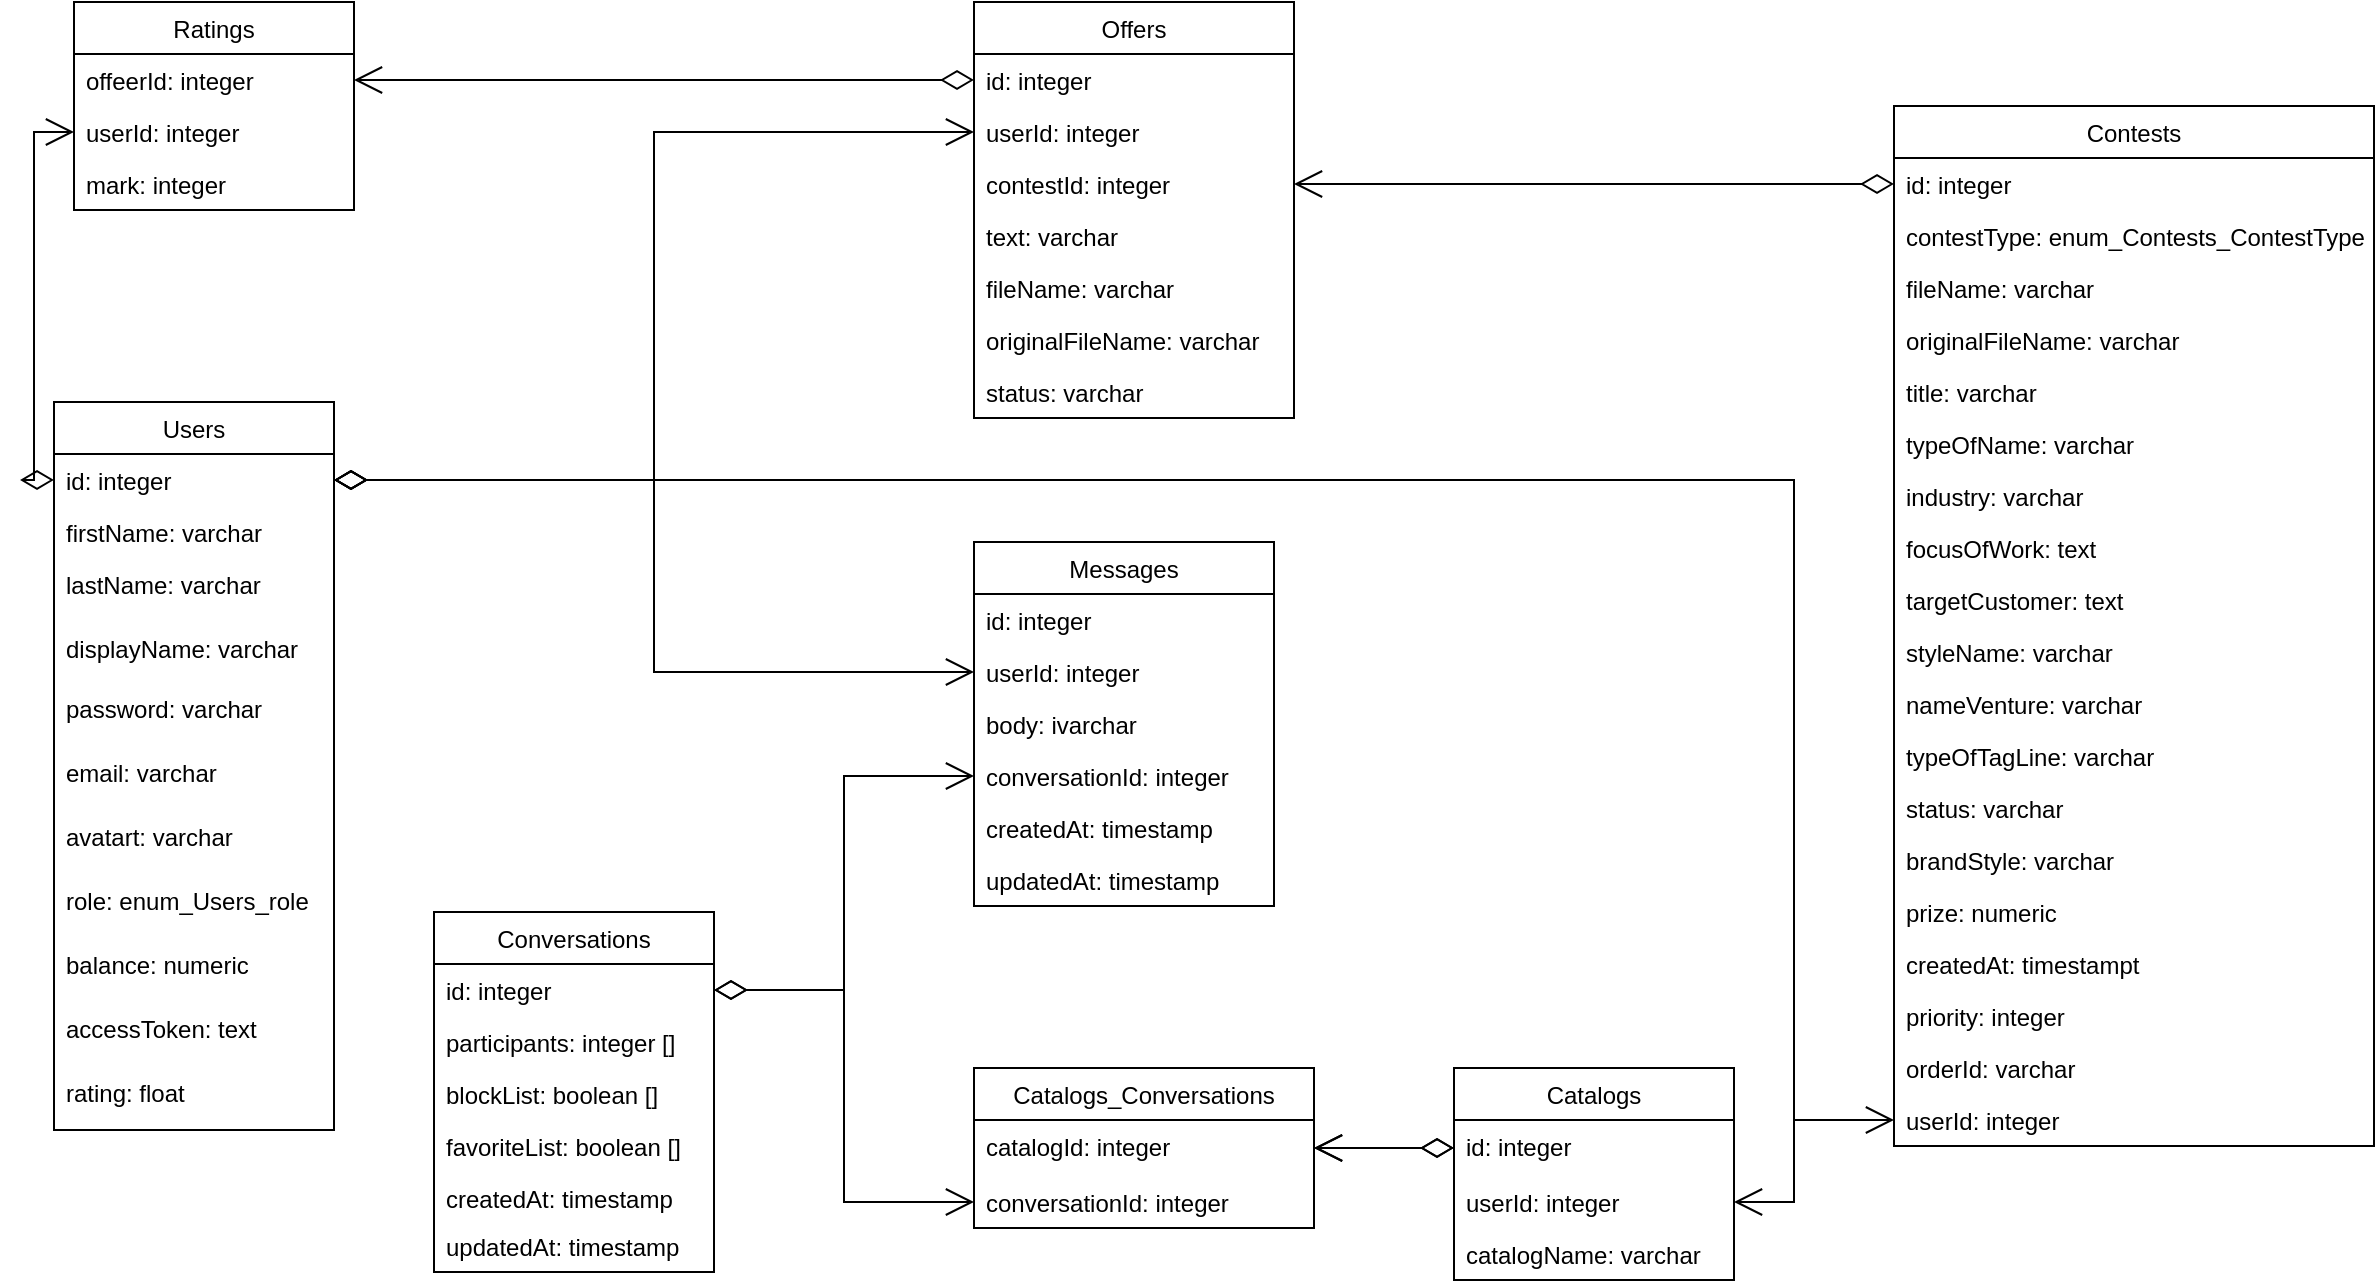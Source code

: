 <mxfile version="15.5.0" type="device"><diagram id="WDV9yrQDfXDkchj3plU-" name="Page-1"><mxGraphModel dx="1165" dy="557" grid="1" gridSize="10" guides="1" tooltips="1" connect="1" arrows="1" fold="1" page="1" pageScale="1" pageWidth="827" pageHeight="1169" math="0" shadow="0"><root><mxCell id="0"/><mxCell id="1" parent="0"/><mxCell id="TUHTA5lcSLK-DvAYN4yp-1" value="Users" style="swimlane;fontStyle=0;childLayout=stackLayout;horizontal=1;startSize=26;fillColor=none;horizontalStack=0;resizeParent=1;resizeParentMax=0;resizeLast=0;collapsible=1;marginBottom=0;" parent="1" vertex="1"><mxGeometry x="40" y="240" width="140" height="364" as="geometry"/></mxCell><mxCell id="TUHTA5lcSLK-DvAYN4yp-2" value="id: integer" style="text;strokeColor=none;fillColor=none;align=left;verticalAlign=top;spacingLeft=4;spacingRight=4;overflow=hidden;rotatable=0;points=[[0,0.5],[1,0.5]];portConstraint=eastwest;" parent="TUHTA5lcSLK-DvAYN4yp-1" vertex="1"><mxGeometry y="26" width="140" height="26" as="geometry"/></mxCell><mxCell id="TUHTA5lcSLK-DvAYN4yp-3" value="firstName: varchar" style="text;strokeColor=none;fillColor=none;align=left;verticalAlign=top;spacingLeft=4;spacingRight=4;overflow=hidden;rotatable=0;points=[[0,0.5],[1,0.5]];portConstraint=eastwest;" parent="TUHTA5lcSLK-DvAYN4yp-1" vertex="1"><mxGeometry y="52" width="140" height="26" as="geometry"/></mxCell><mxCell id="TUHTA5lcSLK-DvAYN4yp-4" value="lastName: varchar" style="text;strokeColor=none;fillColor=none;align=left;verticalAlign=top;spacingLeft=4;spacingRight=4;overflow=hidden;rotatable=0;points=[[0,0.5],[1,0.5]];portConstraint=eastwest;" parent="TUHTA5lcSLK-DvAYN4yp-1" vertex="1"><mxGeometry y="78" width="140" height="32" as="geometry"/></mxCell><mxCell id="TUHTA5lcSLK-DvAYN4yp-6" value="displayName: varchar" style="text;strokeColor=none;fillColor=none;align=left;verticalAlign=top;spacingLeft=4;spacingRight=4;overflow=hidden;rotatable=0;points=[[0,0.5],[1,0.5]];portConstraint=eastwest;" parent="TUHTA5lcSLK-DvAYN4yp-1" vertex="1"><mxGeometry y="110" width="140" height="30" as="geometry"/></mxCell><mxCell id="TUHTA5lcSLK-DvAYN4yp-5" value="password: varchar" style="text;strokeColor=none;fillColor=none;align=left;verticalAlign=top;spacingLeft=4;spacingRight=4;overflow=hidden;rotatable=0;points=[[0,0.5],[1,0.5]];portConstraint=eastwest;" parent="TUHTA5lcSLK-DvAYN4yp-1" vertex="1"><mxGeometry y="140" width="140" height="32" as="geometry"/></mxCell><mxCell id="TUHTA5lcSLK-DvAYN4yp-7" value="email: varchar" style="text;strokeColor=none;fillColor=none;align=left;verticalAlign=top;spacingLeft=4;spacingRight=4;overflow=hidden;rotatable=0;points=[[0,0.5],[1,0.5]];portConstraint=eastwest;" parent="TUHTA5lcSLK-DvAYN4yp-1" vertex="1"><mxGeometry y="172" width="140" height="32" as="geometry"/></mxCell><mxCell id="TUHTA5lcSLK-DvAYN4yp-8" value="avatart: varchar" style="text;strokeColor=none;fillColor=none;align=left;verticalAlign=top;spacingLeft=4;spacingRight=4;overflow=hidden;rotatable=0;points=[[0,0.5],[1,0.5]];portConstraint=eastwest;" parent="TUHTA5lcSLK-DvAYN4yp-1" vertex="1"><mxGeometry y="204" width="140" height="32" as="geometry"/></mxCell><mxCell id="TUHTA5lcSLK-DvAYN4yp-9" value="role: enum_Users_role" style="text;strokeColor=none;fillColor=none;align=left;verticalAlign=top;spacingLeft=4;spacingRight=4;overflow=hidden;rotatable=0;points=[[0,0.5],[1,0.5]];portConstraint=eastwest;" parent="TUHTA5lcSLK-DvAYN4yp-1" vertex="1"><mxGeometry y="236" width="140" height="32" as="geometry"/></mxCell><mxCell id="TUHTA5lcSLK-DvAYN4yp-10" value="balance: numeric" style="text;strokeColor=none;fillColor=none;align=left;verticalAlign=top;spacingLeft=4;spacingRight=4;overflow=hidden;rotatable=0;points=[[0,0.5],[1,0.5]];portConstraint=eastwest;" parent="TUHTA5lcSLK-DvAYN4yp-1" vertex="1"><mxGeometry y="268" width="140" height="32" as="geometry"/></mxCell><mxCell id="TUHTA5lcSLK-DvAYN4yp-11" value="accessToken: text" style="text;strokeColor=none;fillColor=none;align=left;verticalAlign=top;spacingLeft=4;spacingRight=4;overflow=hidden;rotatable=0;points=[[0,0.5],[1,0.5]];portConstraint=eastwest;" parent="TUHTA5lcSLK-DvAYN4yp-1" vertex="1"><mxGeometry y="300" width="140" height="32" as="geometry"/></mxCell><mxCell id="TUHTA5lcSLK-DvAYN4yp-12" value="rating: float" style="text;strokeColor=none;fillColor=none;align=left;verticalAlign=top;spacingLeft=4;spacingRight=4;overflow=hidden;rotatable=0;points=[[0,0.5],[1,0.5]];portConstraint=eastwest;" parent="TUHTA5lcSLK-DvAYN4yp-1" vertex="1"><mxGeometry y="332" width="140" height="32" as="geometry"/></mxCell><mxCell id="TUHTA5lcSLK-DvAYN4yp-27" value="Contests" style="swimlane;fontStyle=0;childLayout=stackLayout;horizontal=1;startSize=26;fillColor=none;horizontalStack=0;resizeParent=1;resizeParentMax=0;resizeLast=0;collapsible=1;marginBottom=0;" parent="1" vertex="1"><mxGeometry x="960" y="92" width="240" height="520" as="geometry"/></mxCell><mxCell id="TUHTA5lcSLK-DvAYN4yp-28" value="id: integer" style="text;strokeColor=none;fillColor=none;align=left;verticalAlign=top;spacingLeft=4;spacingRight=4;overflow=hidden;rotatable=0;points=[[0,0.5],[1,0.5]];portConstraint=eastwest;" parent="TUHTA5lcSLK-DvAYN4yp-27" vertex="1"><mxGeometry y="26" width="240" height="26" as="geometry"/></mxCell><mxCell id="TUHTA5lcSLK-DvAYN4yp-29" value="contestType: enum_Contests_ContestType" style="text;strokeColor=none;fillColor=none;align=left;verticalAlign=top;spacingLeft=4;spacingRight=4;overflow=hidden;rotatable=0;points=[[0,0.5],[1,0.5]];portConstraint=eastwest;" parent="TUHTA5lcSLK-DvAYN4yp-27" vertex="1"><mxGeometry y="52" width="240" height="26" as="geometry"/></mxCell><mxCell id="TUHTA5lcSLK-DvAYN4yp-30" value="fileName: varchar" style="text;strokeColor=none;fillColor=none;align=left;verticalAlign=top;spacingLeft=4;spacingRight=4;overflow=hidden;rotatable=0;points=[[0,0.5],[1,0.5]];portConstraint=eastwest;" parent="TUHTA5lcSLK-DvAYN4yp-27" vertex="1"><mxGeometry y="78" width="240" height="26" as="geometry"/></mxCell><mxCell id="TUHTA5lcSLK-DvAYN4yp-31" value="originalFileName: varchar" style="text;strokeColor=none;fillColor=none;align=left;verticalAlign=top;spacingLeft=4;spacingRight=4;overflow=hidden;rotatable=0;points=[[0,0.5],[1,0.5]];portConstraint=eastwest;" parent="TUHTA5lcSLK-DvAYN4yp-27" vertex="1"><mxGeometry y="104" width="240" height="26" as="geometry"/></mxCell><mxCell id="TUHTA5lcSLK-DvAYN4yp-32" value="title: varchar" style="text;strokeColor=none;fillColor=none;align=left;verticalAlign=top;spacingLeft=4;spacingRight=4;overflow=hidden;rotatable=0;points=[[0,0.5],[1,0.5]];portConstraint=eastwest;" parent="TUHTA5lcSLK-DvAYN4yp-27" vertex="1"><mxGeometry y="130" width="240" height="26" as="geometry"/></mxCell><mxCell id="TUHTA5lcSLK-DvAYN4yp-33" value="typeOfName: varchar" style="text;strokeColor=none;fillColor=none;align=left;verticalAlign=top;spacingLeft=4;spacingRight=4;overflow=hidden;rotatable=0;points=[[0,0.5],[1,0.5]];portConstraint=eastwest;" parent="TUHTA5lcSLK-DvAYN4yp-27" vertex="1"><mxGeometry y="156" width="240" height="26" as="geometry"/></mxCell><mxCell id="TUHTA5lcSLK-DvAYN4yp-34" value="industry: varchar" style="text;strokeColor=none;fillColor=none;align=left;verticalAlign=top;spacingLeft=4;spacingRight=4;overflow=hidden;rotatable=0;points=[[0,0.5],[1,0.5]];portConstraint=eastwest;" parent="TUHTA5lcSLK-DvAYN4yp-27" vertex="1"><mxGeometry y="182" width="240" height="26" as="geometry"/></mxCell><mxCell id="TUHTA5lcSLK-DvAYN4yp-35" value="focusOfWork: text" style="text;strokeColor=none;fillColor=none;align=left;verticalAlign=top;spacingLeft=4;spacingRight=4;overflow=hidden;rotatable=0;points=[[0,0.5],[1,0.5]];portConstraint=eastwest;" parent="TUHTA5lcSLK-DvAYN4yp-27" vertex="1"><mxGeometry y="208" width="240" height="26" as="geometry"/></mxCell><mxCell id="TUHTA5lcSLK-DvAYN4yp-36" value="targetCustomer: text" style="text;strokeColor=none;fillColor=none;align=left;verticalAlign=top;spacingLeft=4;spacingRight=4;overflow=hidden;rotatable=0;points=[[0,0.5],[1,0.5]];portConstraint=eastwest;" parent="TUHTA5lcSLK-DvAYN4yp-27" vertex="1"><mxGeometry y="234" width="240" height="26" as="geometry"/></mxCell><mxCell id="TUHTA5lcSLK-DvAYN4yp-37" value="styleName: varchar" style="text;strokeColor=none;fillColor=none;align=left;verticalAlign=top;spacingLeft=4;spacingRight=4;overflow=hidden;rotatable=0;points=[[0,0.5],[1,0.5]];portConstraint=eastwest;" parent="TUHTA5lcSLK-DvAYN4yp-27" vertex="1"><mxGeometry y="260" width="240" height="26" as="geometry"/></mxCell><mxCell id="TUHTA5lcSLK-DvAYN4yp-38" value="nameVenture: varchar" style="text;strokeColor=none;fillColor=none;align=left;verticalAlign=top;spacingLeft=4;spacingRight=4;overflow=hidden;rotatable=0;points=[[0,0.5],[1,0.5]];portConstraint=eastwest;" parent="TUHTA5lcSLK-DvAYN4yp-27" vertex="1"><mxGeometry y="286" width="240" height="26" as="geometry"/></mxCell><mxCell id="TUHTA5lcSLK-DvAYN4yp-39" value="typeOfTagLine: varchar" style="text;strokeColor=none;fillColor=none;align=left;verticalAlign=top;spacingLeft=4;spacingRight=4;overflow=hidden;rotatable=0;points=[[0,0.5],[1,0.5]];portConstraint=eastwest;" parent="TUHTA5lcSLK-DvAYN4yp-27" vertex="1"><mxGeometry y="312" width="240" height="26" as="geometry"/></mxCell><mxCell id="TUHTA5lcSLK-DvAYN4yp-40" value="status: varchar" style="text;strokeColor=none;fillColor=none;align=left;verticalAlign=top;spacingLeft=4;spacingRight=4;overflow=hidden;rotatable=0;points=[[0,0.5],[1,0.5]];portConstraint=eastwest;" parent="TUHTA5lcSLK-DvAYN4yp-27" vertex="1"><mxGeometry y="338" width="240" height="26" as="geometry"/></mxCell><mxCell id="TUHTA5lcSLK-DvAYN4yp-41" value="brandStyle: varchar" style="text;strokeColor=none;fillColor=none;align=left;verticalAlign=top;spacingLeft=4;spacingRight=4;overflow=hidden;rotatable=0;points=[[0,0.5],[1,0.5]];portConstraint=eastwest;" parent="TUHTA5lcSLK-DvAYN4yp-27" vertex="1"><mxGeometry y="364" width="240" height="26" as="geometry"/></mxCell><mxCell id="TUHTA5lcSLK-DvAYN4yp-42" value="prize: numeric" style="text;strokeColor=none;fillColor=none;align=left;verticalAlign=top;spacingLeft=4;spacingRight=4;overflow=hidden;rotatable=0;points=[[0,0.5],[1,0.5]];portConstraint=eastwest;" parent="TUHTA5lcSLK-DvAYN4yp-27" vertex="1"><mxGeometry y="390" width="240" height="26" as="geometry"/></mxCell><mxCell id="TUHTA5lcSLK-DvAYN4yp-43" value="createdAt: timestampt" style="text;strokeColor=none;fillColor=none;align=left;verticalAlign=top;spacingLeft=4;spacingRight=4;overflow=hidden;rotatable=0;points=[[0,0.5],[1,0.5]];portConstraint=eastwest;" parent="TUHTA5lcSLK-DvAYN4yp-27" vertex="1"><mxGeometry y="416" width="240" height="26" as="geometry"/></mxCell><mxCell id="TUHTA5lcSLK-DvAYN4yp-44" value="priority: integer" style="text;strokeColor=none;fillColor=none;align=left;verticalAlign=top;spacingLeft=4;spacingRight=4;overflow=hidden;rotatable=0;points=[[0,0.5],[1,0.5]];portConstraint=eastwest;" parent="TUHTA5lcSLK-DvAYN4yp-27" vertex="1"><mxGeometry y="442" width="240" height="26" as="geometry"/></mxCell><mxCell id="TUHTA5lcSLK-DvAYN4yp-45" value="orderId: varchar" style="text;strokeColor=none;fillColor=none;align=left;verticalAlign=top;spacingLeft=4;spacingRight=4;overflow=hidden;rotatable=0;points=[[0,0.5],[1,0.5]];portConstraint=eastwest;" parent="TUHTA5lcSLK-DvAYN4yp-27" vertex="1"><mxGeometry y="468" width="240" height="26" as="geometry"/></mxCell><mxCell id="TUHTA5lcSLK-DvAYN4yp-46" value="userId: integer" style="text;strokeColor=none;fillColor=none;align=left;verticalAlign=top;spacingLeft=4;spacingRight=4;overflow=hidden;rotatable=0;points=[[0,0.5],[1,0.5]];portConstraint=eastwest;" parent="TUHTA5lcSLK-DvAYN4yp-27" vertex="1"><mxGeometry y="494" width="240" height="26" as="geometry"/></mxCell><mxCell id="TUHTA5lcSLK-DvAYN4yp-51" value="Ratings" style="swimlane;fontStyle=0;childLayout=stackLayout;horizontal=1;startSize=26;fillColor=none;horizontalStack=0;resizeParent=1;resizeParentMax=0;resizeLast=0;collapsible=1;marginBottom=0;" parent="1" vertex="1"><mxGeometry x="50" y="40" width="140" height="104" as="geometry"/></mxCell><mxCell id="TUHTA5lcSLK-DvAYN4yp-52" value="offeerId: integer" style="text;strokeColor=none;fillColor=none;align=left;verticalAlign=top;spacingLeft=4;spacingRight=4;overflow=hidden;rotatable=0;points=[[0,0.5],[1,0.5]];portConstraint=eastwest;" parent="TUHTA5lcSLK-DvAYN4yp-51" vertex="1"><mxGeometry y="26" width="140" height="26" as="geometry"/></mxCell><mxCell id="TUHTA5lcSLK-DvAYN4yp-53" value="userId: integer" style="text;strokeColor=none;fillColor=none;align=left;verticalAlign=top;spacingLeft=4;spacingRight=4;overflow=hidden;rotatable=0;points=[[0,0.5],[1,0.5]];portConstraint=eastwest;" parent="TUHTA5lcSLK-DvAYN4yp-51" vertex="1"><mxGeometry y="52" width="140" height="26" as="geometry"/></mxCell><mxCell id="TUHTA5lcSLK-DvAYN4yp-54" value="mark: integer" style="text;strokeColor=none;fillColor=none;align=left;verticalAlign=top;spacingLeft=4;spacingRight=4;overflow=hidden;rotatable=0;points=[[0,0.5],[1,0.5]];portConstraint=eastwest;" parent="TUHTA5lcSLK-DvAYN4yp-51" vertex="1"><mxGeometry y="78" width="140" height="26" as="geometry"/></mxCell><mxCell id="TUHTA5lcSLK-DvAYN4yp-58" value="" style="endArrow=open;html=1;endSize=12;startArrow=diamondThin;startSize=14;startFill=0;edgeStyle=orthogonalEdgeStyle;rounded=0;exitX=0;exitY=0.5;exitDx=0;exitDy=0;" parent="1" source="TUHTA5lcSLK-DvAYN4yp-2" target="TUHTA5lcSLK-DvAYN4yp-53" edge="1"><mxGeometry relative="1" as="geometry"><mxPoint x="240" y="130" as="sourcePoint"/><mxPoint x="400" y="130" as="targetPoint"/></mxGeometry></mxCell><mxCell id="TUHTA5lcSLK-DvAYN4yp-62" value="Offers" style="swimlane;fontStyle=0;childLayout=stackLayout;horizontal=1;startSize=26;fillColor=none;horizontalStack=0;resizeParent=1;resizeParentMax=0;resizeLast=0;collapsible=1;marginBottom=0;" parent="1" vertex="1"><mxGeometry x="500" y="40" width="160" height="208" as="geometry"/></mxCell><mxCell id="TUHTA5lcSLK-DvAYN4yp-63" value="id: integer" style="text;strokeColor=none;fillColor=none;align=left;verticalAlign=top;spacingLeft=4;spacingRight=4;overflow=hidden;rotatable=0;points=[[0,0.5],[1,0.5]];portConstraint=eastwest;" parent="TUHTA5lcSLK-DvAYN4yp-62" vertex="1"><mxGeometry y="26" width="160" height="26" as="geometry"/></mxCell><mxCell id="TUHTA5lcSLK-DvAYN4yp-64" value="userId: integer" style="text;strokeColor=none;fillColor=none;align=left;verticalAlign=top;spacingLeft=4;spacingRight=4;overflow=hidden;rotatable=0;points=[[0,0.5],[1,0.5]];portConstraint=eastwest;" parent="TUHTA5lcSLK-DvAYN4yp-62" vertex="1"><mxGeometry y="52" width="160" height="26" as="geometry"/></mxCell><mxCell id="TUHTA5lcSLK-DvAYN4yp-65" value="contestId: integer" style="text;strokeColor=none;fillColor=none;align=left;verticalAlign=top;spacingLeft=4;spacingRight=4;overflow=hidden;rotatable=0;points=[[0,0.5],[1,0.5]];portConstraint=eastwest;" parent="TUHTA5lcSLK-DvAYN4yp-62" vertex="1"><mxGeometry y="78" width="160" height="26" as="geometry"/></mxCell><mxCell id="TUHTA5lcSLK-DvAYN4yp-66" value="text: varchar" style="text;strokeColor=none;fillColor=none;align=left;verticalAlign=top;spacingLeft=4;spacingRight=4;overflow=hidden;rotatable=0;points=[[0,0.5],[1,0.5]];portConstraint=eastwest;" parent="TUHTA5lcSLK-DvAYN4yp-62" vertex="1"><mxGeometry y="104" width="160" height="26" as="geometry"/></mxCell><mxCell id="TUHTA5lcSLK-DvAYN4yp-79" value="fileName: varchar" style="text;strokeColor=none;fillColor=none;align=left;verticalAlign=top;spacingLeft=4;spacingRight=4;overflow=hidden;rotatable=0;points=[[0,0.5],[1,0.5]];portConstraint=eastwest;" parent="TUHTA5lcSLK-DvAYN4yp-62" vertex="1"><mxGeometry y="130" width="160" height="26" as="geometry"/></mxCell><mxCell id="TUHTA5lcSLK-DvAYN4yp-80" value="originalFileName: varchar" style="text;strokeColor=none;fillColor=none;align=left;verticalAlign=top;spacingLeft=4;spacingRight=4;overflow=hidden;rotatable=0;points=[[0,0.5],[1,0.5]];portConstraint=eastwest;" parent="TUHTA5lcSLK-DvAYN4yp-62" vertex="1"><mxGeometry y="156" width="160" height="26" as="geometry"/></mxCell><mxCell id="TUHTA5lcSLK-DvAYN4yp-81" value="status: varchar" style="text;strokeColor=none;fillColor=none;align=left;verticalAlign=top;spacingLeft=4;spacingRight=4;overflow=hidden;rotatable=0;points=[[0,0.5],[1,0.5]];portConstraint=eastwest;" parent="TUHTA5lcSLK-DvAYN4yp-62" vertex="1"><mxGeometry y="182" width="160" height="26" as="geometry"/></mxCell><mxCell id="TUHTA5lcSLK-DvAYN4yp-82" value="" style="endArrow=open;html=1;endSize=12;startArrow=diamondThin;startSize=14;startFill=0;edgeStyle=orthogonalEdgeStyle;rounded=0;" parent="1" source="TUHTA5lcSLK-DvAYN4yp-2" target="TUHTA5lcSLK-DvAYN4yp-64" edge="1"><mxGeometry relative="1" as="geometry"><mxPoint x="20" y="290" as="sourcePoint"/><mxPoint x="170" y="290" as="targetPoint"/></mxGeometry></mxCell><mxCell id="TUHTA5lcSLK-DvAYN4yp-85" value="" style="endArrow=open;html=1;endSize=12;startArrow=diamondThin;startSize=14;startFill=0;edgeStyle=orthogonalEdgeStyle;rounded=0;" parent="1" source="TUHTA5lcSLK-DvAYN4yp-63" target="TUHTA5lcSLK-DvAYN4yp-52" edge="1"><mxGeometry relative="1" as="geometry"><mxPoint x="30" y="350" as="sourcePoint"/><mxPoint x="190" y="350" as="targetPoint"/></mxGeometry></mxCell><mxCell id="TUHTA5lcSLK-DvAYN4yp-87" value="" style="endArrow=open;html=1;endSize=12;startArrow=diamondThin;startSize=14;startFill=0;edgeStyle=orthogonalEdgeStyle;rounded=0;" parent="1" source="TUHTA5lcSLK-DvAYN4yp-28" target="TUHTA5lcSLK-DvAYN4yp-65" edge="1"><mxGeometry relative="1" as="geometry"><mxPoint x="30" y="380" as="sourcePoint"/><mxPoint x="190" y="380" as="targetPoint"/></mxGeometry></mxCell><mxCell id="TUHTA5lcSLK-DvAYN4yp-88" value="" style="endArrow=open;html=1;endSize=12;startArrow=diamondThin;startSize=14;startFill=0;edgeStyle=orthogonalEdgeStyle;rounded=0;" parent="1" source="TUHTA5lcSLK-DvAYN4yp-116" target="TUHTA5lcSLK-DvAYN4yp-119" edge="1"><mxGeometry relative="1" as="geometry"><mxPoint x="550" y="770" as="sourcePoint"/><mxPoint x="710" y="770" as="targetPoint"/></mxGeometry></mxCell><mxCell id="TUHTA5lcSLK-DvAYN4yp-89" value="" style="endArrow=open;html=1;endSize=12;startArrow=diamondThin;startSize=14;startFill=0;edgeStyle=orthogonalEdgeStyle;rounded=0;" parent="1" source="TUHTA5lcSLK-DvAYN4yp-2" target="TUHTA5lcSLK-DvAYN4yp-92" edge="1"><mxGeometry relative="1" as="geometry"><mxPoint x="220" y="370" as="sourcePoint"/><mxPoint x="380" y="370" as="targetPoint"/></mxGeometry></mxCell><mxCell id="TUHTA5lcSLK-DvAYN4yp-90" value="Messages" style="swimlane;fontStyle=0;childLayout=stackLayout;horizontal=1;startSize=26;fillColor=none;horizontalStack=0;resizeParent=1;resizeParentMax=0;resizeLast=0;collapsible=1;marginBottom=0;" parent="1" vertex="1"><mxGeometry x="500" y="310" width="150" height="182" as="geometry"/></mxCell><mxCell id="TUHTA5lcSLK-DvAYN4yp-91" value="id: integer" style="text;strokeColor=none;fillColor=none;align=left;verticalAlign=top;spacingLeft=4;spacingRight=4;overflow=hidden;rotatable=0;points=[[0,0.5],[1,0.5]];portConstraint=eastwest;" parent="TUHTA5lcSLK-DvAYN4yp-90" vertex="1"><mxGeometry y="26" width="150" height="26" as="geometry"/></mxCell><mxCell id="TUHTA5lcSLK-DvAYN4yp-92" value="userId: integer" style="text;strokeColor=none;fillColor=none;align=left;verticalAlign=top;spacingLeft=4;spacingRight=4;overflow=hidden;rotatable=0;points=[[0,0.5],[1,0.5]];portConstraint=eastwest;" parent="TUHTA5lcSLK-DvAYN4yp-90" vertex="1"><mxGeometry y="52" width="150" height="26" as="geometry"/></mxCell><mxCell id="TUHTA5lcSLK-DvAYN4yp-93" value="body: ivarchar" style="text;strokeColor=none;fillColor=none;align=left;verticalAlign=top;spacingLeft=4;spacingRight=4;overflow=hidden;rotatable=0;points=[[0,0.5],[1,0.5]];portConstraint=eastwest;" parent="TUHTA5lcSLK-DvAYN4yp-90" vertex="1"><mxGeometry y="78" width="150" height="26" as="geometry"/></mxCell><mxCell id="TUHTA5lcSLK-DvAYN4yp-94" value="conversationId: integer" style="text;strokeColor=none;fillColor=none;align=left;verticalAlign=top;spacingLeft=4;spacingRight=4;overflow=hidden;rotatable=0;points=[[0,0.5],[1,0.5]];portConstraint=eastwest;" parent="TUHTA5lcSLK-DvAYN4yp-90" vertex="1"><mxGeometry y="104" width="150" height="26" as="geometry"/></mxCell><mxCell id="TUHTA5lcSLK-DvAYN4yp-95" value="createdAt: timestamp&#10;" style="text;strokeColor=none;fillColor=none;align=left;verticalAlign=top;spacingLeft=4;spacingRight=4;overflow=hidden;rotatable=0;points=[[0,0.5],[1,0.5]];portConstraint=eastwest;" parent="TUHTA5lcSLK-DvAYN4yp-90" vertex="1"><mxGeometry y="130" width="150" height="26" as="geometry"/></mxCell><mxCell id="TUHTA5lcSLK-DvAYN4yp-96" value="updatedAt: timestamp&#10;" style="text;strokeColor=none;fillColor=none;align=left;verticalAlign=top;spacingLeft=4;spacingRight=4;overflow=hidden;rotatable=0;points=[[0,0.5],[1,0.5]];portConstraint=eastwest;" parent="TUHTA5lcSLK-DvAYN4yp-90" vertex="1"><mxGeometry y="156" width="150" height="26" as="geometry"/></mxCell><mxCell id="TUHTA5lcSLK-DvAYN4yp-101" value="Conversations" style="swimlane;fontStyle=0;childLayout=stackLayout;horizontal=1;startSize=26;fillColor=none;horizontalStack=0;resizeParent=1;resizeParentMax=0;resizeLast=0;collapsible=1;marginBottom=0;" parent="1" vertex="1"><mxGeometry x="230" y="495" width="140" height="180" as="geometry"/></mxCell><mxCell id="TUHTA5lcSLK-DvAYN4yp-102" value="id: integer" style="text;strokeColor=none;fillColor=none;align=left;verticalAlign=top;spacingLeft=4;spacingRight=4;overflow=hidden;rotatable=0;points=[[0,0.5],[1,0.5]];portConstraint=eastwest;" parent="TUHTA5lcSLK-DvAYN4yp-101" vertex="1"><mxGeometry y="26" width="140" height="26" as="geometry"/></mxCell><mxCell id="TUHTA5lcSLK-DvAYN4yp-103" value="participants: integer []" style="text;strokeColor=none;fillColor=none;align=left;verticalAlign=top;spacingLeft=4;spacingRight=4;overflow=hidden;rotatable=0;points=[[0,0.5],[1,0.5]];portConstraint=eastwest;" parent="TUHTA5lcSLK-DvAYN4yp-101" vertex="1"><mxGeometry y="52" width="140" height="26" as="geometry"/></mxCell><mxCell id="TUHTA5lcSLK-DvAYN4yp-105" value="blockList: boolean []" style="text;strokeColor=none;fillColor=none;align=left;verticalAlign=top;spacingLeft=4;spacingRight=4;overflow=hidden;rotatable=0;points=[[0,0.5],[1,0.5]];portConstraint=eastwest;" parent="TUHTA5lcSLK-DvAYN4yp-101" vertex="1"><mxGeometry y="78" width="140" height="26" as="geometry"/></mxCell><mxCell id="TUHTA5lcSLK-DvAYN4yp-106" value="favoriteList: boolean []" style="text;strokeColor=none;fillColor=none;align=left;verticalAlign=top;spacingLeft=4;spacingRight=4;overflow=hidden;rotatable=0;points=[[0,0.5],[1,0.5]];portConstraint=eastwest;" parent="TUHTA5lcSLK-DvAYN4yp-101" vertex="1"><mxGeometry y="104" width="140" height="26" as="geometry"/></mxCell><mxCell id="TUHTA5lcSLK-DvAYN4yp-107" value="createdAt: timestamp&#10;" style="text;strokeColor=none;fillColor=none;align=left;verticalAlign=top;spacingLeft=4;spacingRight=4;overflow=hidden;rotatable=0;points=[[0,0.5],[1,0.5]];portConstraint=eastwest;" parent="TUHTA5lcSLK-DvAYN4yp-101" vertex="1"><mxGeometry y="130" width="140" height="24" as="geometry"/></mxCell><mxCell id="TUHTA5lcSLK-DvAYN4yp-108" value="updatedAt: timestamp&#10;" style="text;strokeColor=none;fillColor=none;align=left;verticalAlign=top;spacingLeft=4;spacingRight=4;overflow=hidden;rotatable=0;points=[[0,0.5],[1,0.5]];portConstraint=eastwest;" parent="TUHTA5lcSLK-DvAYN4yp-101" vertex="1"><mxGeometry y="154" width="140" height="26" as="geometry"/></mxCell><mxCell id="TUHTA5lcSLK-DvAYN4yp-109" value="" style="endArrow=open;html=1;endSize=12;startArrow=diamondThin;startSize=14;startFill=0;edgeStyle=orthogonalEdgeStyle;rounded=0;" parent="1" source="TUHTA5lcSLK-DvAYN4yp-102" target="TUHTA5lcSLK-DvAYN4yp-94" edge="1"><mxGeometry relative="1" as="geometry"><mxPoint x="530" y="660" as="sourcePoint"/><mxPoint x="690" y="660" as="targetPoint"/></mxGeometry></mxCell><mxCell id="TUHTA5lcSLK-DvAYN4yp-111" value="" style="endArrow=open;html=1;endSize=12;startArrow=diamondThin;startSize=14;startFill=0;edgeStyle=orthogonalEdgeStyle;rounded=0;" parent="1" source="TUHTA5lcSLK-DvAYN4yp-102" target="TUHTA5lcSLK-DvAYN4yp-124" edge="1"><mxGeometry relative="1" as="geometry"><mxPoint x="530" y="730" as="sourcePoint"/><mxPoint x="690" y="730" as="targetPoint"/></mxGeometry></mxCell><mxCell id="TUHTA5lcSLK-DvAYN4yp-112" value="Catalogs" style="swimlane;fontStyle=0;childLayout=stackLayout;horizontal=1;startSize=26;fillColor=none;horizontalStack=0;resizeParent=1;resizeParentMax=0;resizeLast=0;collapsible=1;marginBottom=0;" parent="1" vertex="1"><mxGeometry x="740" y="573" width="140" height="106" as="geometry"/></mxCell><mxCell id="TUHTA5lcSLK-DvAYN4yp-116" value="id: integer" style="text;strokeColor=none;fillColor=none;align=left;verticalAlign=top;spacingLeft=4;spacingRight=4;overflow=hidden;rotatable=0;points=[[0,0.5],[1,0.5]];portConstraint=eastwest;" parent="TUHTA5lcSLK-DvAYN4yp-112" vertex="1"><mxGeometry y="26" width="140" height="28" as="geometry"/></mxCell><mxCell id="TUHTA5lcSLK-DvAYN4yp-117" value="userId: integer" style="text;strokeColor=none;fillColor=none;align=left;verticalAlign=top;spacingLeft=4;spacingRight=4;overflow=hidden;rotatable=0;points=[[0,0.5],[1,0.5]];portConstraint=eastwest;" parent="TUHTA5lcSLK-DvAYN4yp-112" vertex="1"><mxGeometry y="54" width="140" height="26" as="geometry"/></mxCell><mxCell id="TUHTA5lcSLK-DvAYN4yp-115" value="catalogName: varchar" style="text;strokeColor=none;fillColor=none;align=left;verticalAlign=top;spacingLeft=4;spacingRight=4;overflow=hidden;rotatable=0;points=[[0,0.5],[1,0.5]];portConstraint=eastwest;" parent="TUHTA5lcSLK-DvAYN4yp-112" vertex="1"><mxGeometry y="80" width="140" height="26" as="geometry"/></mxCell><mxCell id="TUHTA5lcSLK-DvAYN4yp-122" value="Catalogs_Conversations" style="swimlane;fontStyle=0;childLayout=stackLayout;horizontal=1;startSize=26;fillColor=none;horizontalStack=0;resizeParent=1;resizeParentMax=0;resizeLast=0;collapsible=1;marginBottom=0;" parent="1" vertex="1"><mxGeometry x="500" y="573" width="170" height="80" as="geometry"/></mxCell><mxCell id="TUHTA5lcSLK-DvAYN4yp-119" value="catalogId: integer" style="text;strokeColor=none;fillColor=none;align=left;verticalAlign=top;spacingLeft=4;spacingRight=4;overflow=hidden;rotatable=0;points=[[0,0.5],[1,0.5]];portConstraint=eastwest;" parent="TUHTA5lcSLK-DvAYN4yp-122" vertex="1"><mxGeometry y="26" width="170" height="28" as="geometry"/></mxCell><mxCell id="TUHTA5lcSLK-DvAYN4yp-124" value="conversationId: integer" style="text;strokeColor=none;fillColor=none;align=left;verticalAlign=top;spacingLeft=4;spacingRight=4;overflow=hidden;rotatable=0;points=[[0,0.5],[1,0.5]];portConstraint=eastwest;" parent="TUHTA5lcSLK-DvAYN4yp-122" vertex="1"><mxGeometry y="54" width="170" height="26" as="geometry"/></mxCell><mxCell id="TUHTA5lcSLK-DvAYN4yp-130" value="" style="endArrow=open;html=1;endSize=12;startArrow=diamondThin;startSize=14;startFill=0;edgeStyle=orthogonalEdgeStyle;rounded=0;" parent="1" source="TUHTA5lcSLK-DvAYN4yp-116" target="TUHTA5lcSLK-DvAYN4yp-119" edge="1"><mxGeometry relative="1" as="geometry"><mxPoint x="740" y="613" as="sourcePoint"/><mxPoint x="650" y="613" as="targetPoint"/><Array as="points"><mxPoint x="700" y="613"/><mxPoint x="700" y="613"/></Array></mxGeometry></mxCell><mxCell id="TUHTA5lcSLK-DvAYN4yp-133" value="" style="endArrow=open;html=1;endSize=12;startArrow=diamondThin;startSize=14;startFill=0;edgeStyle=orthogonalEdgeStyle;rounded=0;" parent="1" source="TUHTA5lcSLK-DvAYN4yp-2" target="TUHTA5lcSLK-DvAYN4yp-46" edge="1"><mxGeometry relative="1" as="geometry"><mxPoint x="120" y="680" as="sourcePoint"/><mxPoint x="270" y="670" as="targetPoint"/><Array as="points"><mxPoint x="910" y="279"/><mxPoint x="910" y="599"/></Array></mxGeometry></mxCell><mxCell id="in0QzKWFKPWTSHmUhYeT-4" value="" style="endArrow=open;html=1;endSize=12;startArrow=diamondThin;startSize=14;startFill=0;edgeStyle=orthogonalEdgeStyle;rounded=0;" edge="1" parent="1" source="TUHTA5lcSLK-DvAYN4yp-2" target="TUHTA5lcSLK-DvAYN4yp-117"><mxGeometry relative="1" as="geometry"><mxPoint x="210" y="351.5" as="sourcePoint"/><mxPoint x="370" y="351.5" as="targetPoint"/><Array as="points"><mxPoint x="910" y="279"/><mxPoint x="910" y="640"/></Array></mxGeometry></mxCell></root></mxGraphModel></diagram></mxfile>